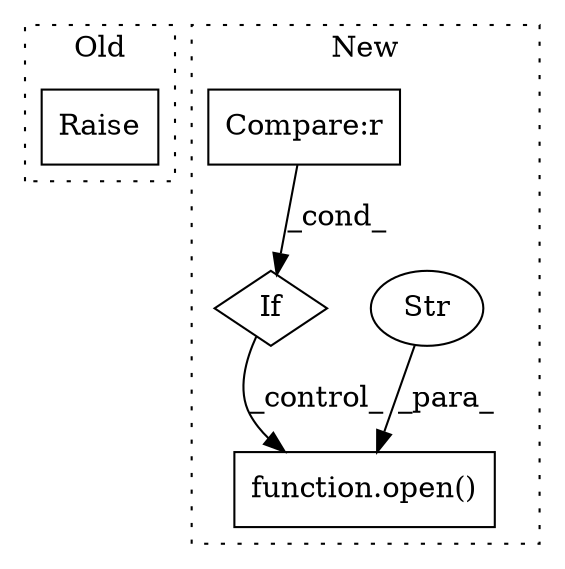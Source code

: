 digraph G {
subgraph cluster0 {
1 [label="Raise" a="91" s="2622" l="6" shape="box"];
label = "Old";
style="dotted";
}
subgraph cluster1 {
2 [label="function.open()" a="75" s="3020,3065" l="5,1" shape="box"];
3 [label="Str" a="66" s="3061" l="4" shape="ellipse"];
4 [label="If" a="96" s="2829" l="3" shape="diamond"];
5 [label="Compare:r" a="40" s="2832" l="18" shape="box"];
label = "New";
style="dotted";
}
3 -> 2 [label="_para_"];
4 -> 2 [label="_control_"];
5 -> 4 [label="_cond_"];
}